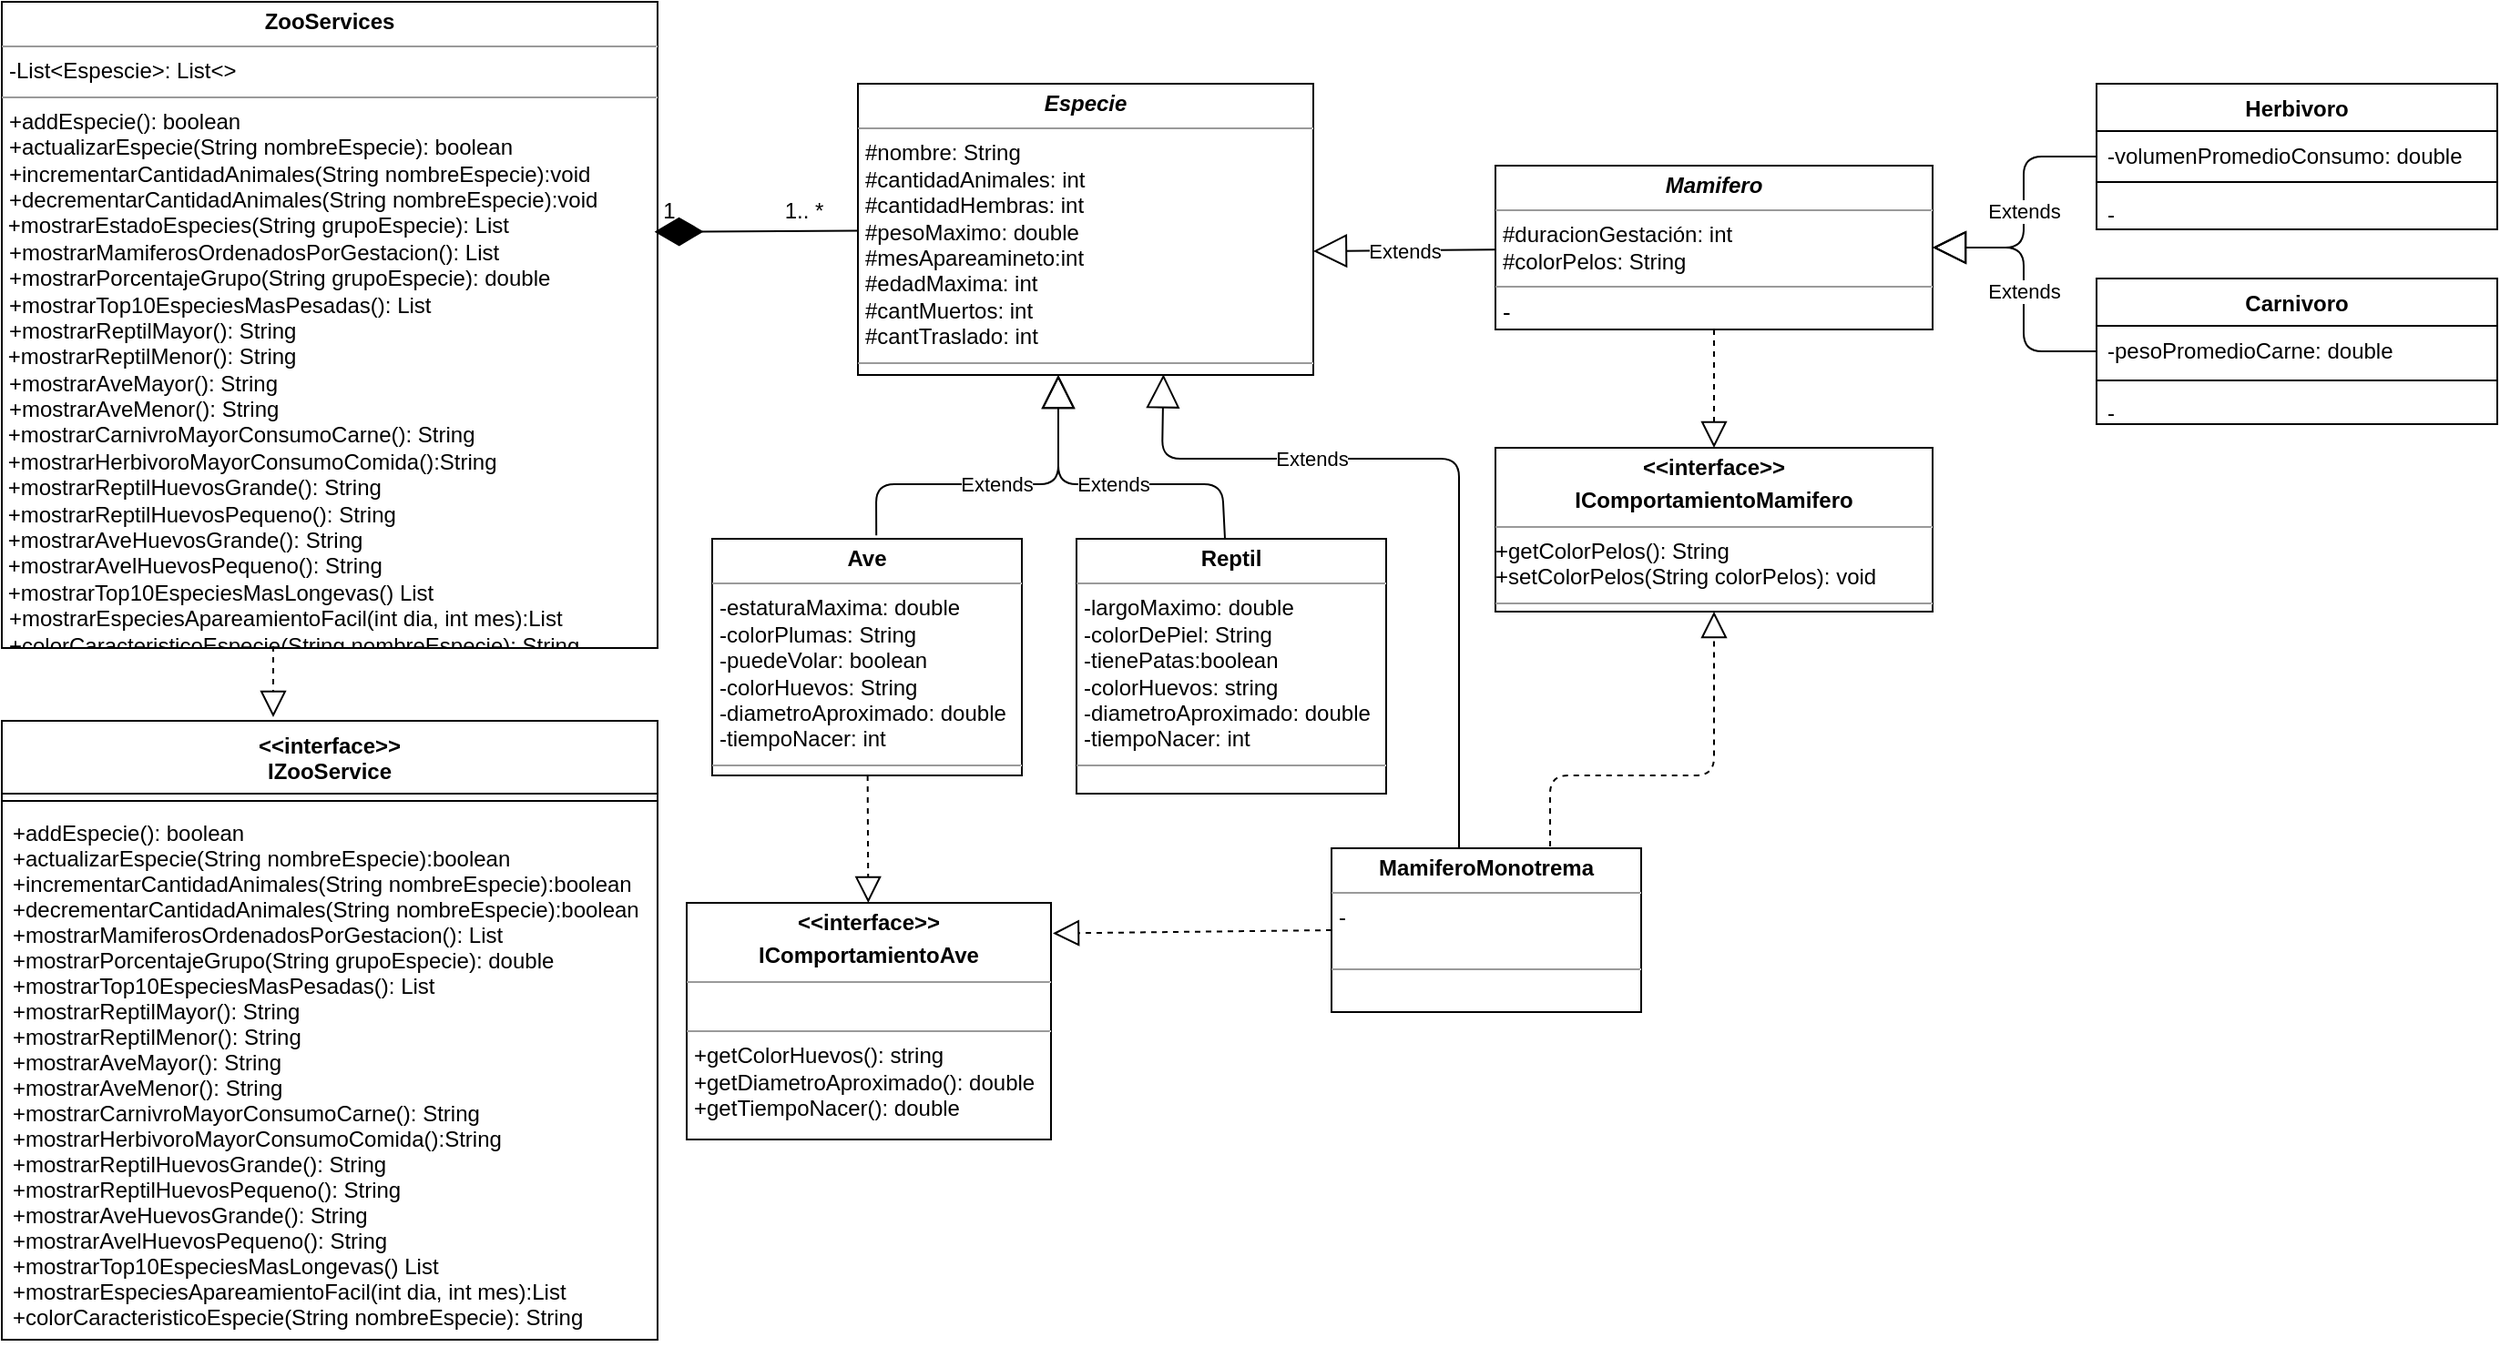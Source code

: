 <mxfile version="14.4.3" type="device" pages="2"><diagram id="dWq0sQtfcU4cW-KQzUrY" name="Página-1"><mxGraphModel dx="1656" dy="1109" grid="1" gridSize="10" guides="1" tooltips="1" connect="1" arrows="1" fold="1" page="1" pageScale="1" pageWidth="1169" pageHeight="827" math="0" shadow="0"><root><mxCell id="0"/><mxCell id="1" parent="0"/><mxCell id="hHsdjN8nv_jf1b3FJBIJ-3" value="&lt;p style=&quot;margin: 0px ; margin-top: 4px ; text-align: center&quot;&gt;&lt;b&gt;ZooServices&lt;/b&gt;&lt;/p&gt;&lt;hr size=&quot;1&quot;&gt;&lt;p style=&quot;margin: 0px ; margin-left: 4px&quot;&gt;-List&amp;lt;Espescie&amp;gt;: List&amp;lt;&amp;gt;&lt;/p&gt;&lt;hr size=&quot;1&quot;&gt;&lt;p style=&quot;margin: 0px ; margin-left: 4px&quot;&gt;&lt;span&gt;+addEspecie(): boolean&lt;/span&gt;&lt;br&gt;&lt;/p&gt;&lt;p style=&quot;margin: 0px ; margin-left: 4px&quot;&gt;+actualizarEspecie(String nombreEspecie): boolean&lt;/p&gt;&lt;p style=&quot;margin: 0px ; margin-left: 4px&quot;&gt;+incrementarCantidadAnimales(String nombreEspecie):void&lt;/p&gt;&lt;p style=&quot;margin: 0px ; margin-left: 4px&quot;&gt;+decrementarCantidadAnimales(String nombreEspecie):void&lt;/p&gt;&lt;p style=&quot;margin: 0px 0px 0px 4px&quot;&gt;&lt;/p&gt;&amp;nbsp;+mostrarEstadoEspecies(String grupoEspecie): List&lt;p style=&quot;margin: 0px 0px 0px 4px&quot;&gt;+mostrarMamiferosOrdenadosPorGestacion(): List&lt;/p&gt;&lt;p style=&quot;margin: 0px 0px 0px 4px&quot;&gt;+mostrarPorcentajeGrupo(String grupoEspecie): double&lt;/p&gt;&lt;p style=&quot;margin: 0px 0px 0px 4px&quot;&gt;+mostrarTop10EspeciesMasPesadas(): List&lt;/p&gt;&lt;p style=&quot;margin: 0px 0px 0px 4px&quot;&gt;+mostrarReptilMayor(): String&lt;/p&gt;&amp;nbsp;+mostrarReptilMenor(): String&lt;p style=&quot;margin: 0px 0px 0px 4px&quot;&gt;+mostrarAveMayor(): String&lt;br&gt;&lt;/p&gt;&lt;p style=&quot;margin: 0px 0px 0px 4px&quot;&gt;+mostrarAveMenor(): String&lt;br&gt;&lt;/p&gt;&amp;nbsp;+mostrarCarnivroMayorConsumoCarne(): String&lt;br&gt;&amp;nbsp;+mostrarHerbivoroMayorConsumoComida():String&lt;br&gt;&amp;nbsp;+mostrarReptilHuevosGrande(): String&lt;br&gt;&amp;nbsp;+mostrarReptilHuevosPequeno(): String&lt;br&gt;&amp;nbsp;+mostrarAveHuevosGrande(): String&lt;br&gt;&amp;nbsp;+mostrarAvelHuevosPequeno(): String&lt;br&gt;&amp;nbsp;+mostrarTop10EspeciesMasLongevas() List&lt;p style=&quot;margin: 0px 0px 0px 4px&quot;&gt;+&lt;span&gt;mostrarEspeciesApareamientoFacil(int dia, int mes):List&lt;/span&gt;&lt;/p&gt;&lt;p style=&quot;margin: 0px 0px 0px 4px&quot;&gt;+colorCaracteristicoEspecie(String nombreEspecie): String&lt;/p&gt;&lt;p style=&quot;margin: 0px ; margin-left: 4px&quot;&gt;&lt;span&gt;&lt;br&gt;&lt;/span&gt;&lt;/p&gt;&lt;p style=&quot;margin: 0px ; margin-left: 4px&quot;&gt;&lt;br&gt;&lt;/p&gt;" style="verticalAlign=top;align=left;overflow=fill;fontSize=12;fontFamily=Helvetica;html=1;" parent="1" vertex="1"><mxGeometry x="-1140" y="-781" width="360" height="355" as="geometry"/></mxCell><mxCell id="hHsdjN8nv_jf1b3FJBIJ-5" value="&lt;p style=&quot;margin: 0px ; margin-top: 4px ; text-align: center&quot;&gt;&lt;b&gt;&lt;i&gt;Especie&lt;/i&gt;&lt;/b&gt;&lt;br&gt;&lt;/p&gt;&lt;hr size=&quot;1&quot;&gt;&lt;p style=&quot;margin: 0px ; margin-left: 4px&quot;&gt;#nombre: String&lt;/p&gt;&lt;p style=&quot;margin: 0px ; margin-left: 4px&quot;&gt;&lt;span&gt;#cantidadAnimales: int&lt;/span&gt;&lt;/p&gt;&lt;p style=&quot;margin: 0px ; margin-left: 4px&quot;&gt;#cantidadHembras: int&lt;/p&gt;&lt;p style=&quot;margin: 0px ; margin-left: 4px&quot;&gt;#pesoMaximo: double&lt;/p&gt;&lt;p style=&quot;margin: 0px ; margin-left: 4px&quot;&gt;#mesApareamineto:int&lt;/p&gt;&lt;p style=&quot;margin: 0px ; margin-left: 4px&quot;&gt;#edadMaxima: int&lt;/p&gt;&lt;p style=&quot;margin: 0px ; margin-left: 4px&quot;&gt;#cantMuertos: int&lt;/p&gt;&lt;p style=&quot;margin: 0px ; margin-left: 4px&quot;&gt;#cantTraslado: int&lt;/p&gt;&lt;hr size=&quot;1&quot;&gt;&lt;p style=&quot;margin: 0px ; margin-left: 4px&quot;&gt;-&lt;/p&gt;" style="verticalAlign=top;align=left;overflow=fill;fontSize=12;fontFamily=Helvetica;html=1;" parent="1" vertex="1"><mxGeometry x="-670" y="-736" width="250" height="160" as="geometry"/></mxCell><mxCell id="hHsdjN8nv_jf1b3FJBIJ-6" value="&lt;p style=&quot;margin: 0px ; margin-top: 4px ; text-align: center&quot;&gt;&lt;b&gt;Reptil&lt;/b&gt;&lt;/p&gt;&lt;hr size=&quot;1&quot;&gt;&lt;p style=&quot;margin: 0px ; margin-left: 4px&quot;&gt;&lt;span&gt;-largoMaximo: double&lt;/span&gt;&lt;br&gt;&lt;/p&gt;&lt;p style=&quot;margin: 0px ; margin-left: 4px&quot;&gt;-colorDePiel: String&lt;/p&gt;&lt;p style=&quot;margin: 0px ; margin-left: 4px&quot;&gt;-tienePatas:boolean&lt;/p&gt;&lt;p style=&quot;margin: 0px 0px 0px 4px&quot;&gt;-colorHuevos: string&lt;/p&gt;&lt;p style=&quot;margin: 0px 0px 0px 4px&quot;&gt;-diametroAproximado: double&lt;/p&gt;&lt;p style=&quot;margin: 0px 0px 0px 4px&quot;&gt;-tiempoNacer: int&lt;/p&gt;&lt;hr size=&quot;1&quot;&gt;&lt;p style=&quot;margin: 0px ; margin-left: 4px&quot;&gt;&lt;br&gt;&lt;/p&gt;" style="verticalAlign=top;align=left;overflow=fill;fontSize=12;fontFamily=Helvetica;html=1;" parent="1" vertex="1"><mxGeometry x="-550" y="-486" width="170" height="140" as="geometry"/></mxCell><mxCell id="hHsdjN8nv_jf1b3FJBIJ-8" value="&lt;p style=&quot;margin: 0px ; margin-top: 4px ; text-align: center&quot;&gt;&lt;b&gt;Ave&lt;/b&gt;&lt;/p&gt;&lt;hr size=&quot;1&quot;&gt;&lt;p style=&quot;margin: 0px 0px 0px 4px&quot;&gt;&lt;span&gt;-estaturaMaxima: double&lt;/span&gt;&lt;br&gt;&lt;/p&gt;&lt;p style=&quot;margin: 0px ; margin-left: 4px&quot;&gt;-colorPlumas: String&lt;/p&gt;&lt;p style=&quot;margin: 0px ; margin-left: 4px&quot;&gt;-puedeVolar: boolean&lt;/p&gt;&lt;p style=&quot;margin: 0px 0px 0px 4px&quot;&gt;-colorHuevos: String&lt;/p&gt;&lt;p style=&quot;margin: 0px 0px 0px 4px&quot;&gt;-diametroAproximado: double&lt;/p&gt;&lt;p style=&quot;margin: 0px 0px 0px 4px&quot;&gt;-tiempoNacer: int&lt;/p&gt;&lt;hr size=&quot;1&quot;&gt;&lt;p style=&quot;margin: 0px ; margin-left: 4px&quot;&gt;&lt;br&gt;&lt;/p&gt;" style="verticalAlign=top;align=left;overflow=fill;fontSize=12;fontFamily=Helvetica;html=1;" parent="1" vertex="1"><mxGeometry x="-750" y="-486" width="170" height="130" as="geometry"/></mxCell><mxCell id="hHsdjN8nv_jf1b3FJBIJ-9" value="&lt;p style=&quot;margin: 0px ; margin-top: 4px ; text-align: center&quot;&gt;&lt;b&gt;&lt;i&gt;Mamifero&lt;/i&gt;&lt;/b&gt;&lt;/p&gt;&lt;hr size=&quot;1&quot;&gt;&lt;p style=&quot;margin: 0px ; margin-left: 4px&quot;&gt;#duracionGestación: int&lt;/p&gt;&lt;p style=&quot;margin: 0px ; margin-left: 4px&quot;&gt;#colorPelos: String&lt;/p&gt;&lt;hr size=&quot;1&quot;&gt;&lt;p style=&quot;margin: 0px 0px 0px 4px ; font-size: 13px&quot;&gt;-&lt;/p&gt;" style="verticalAlign=top;align=left;overflow=fill;fontSize=12;fontFamily=Helvetica;html=1;" parent="1" vertex="1"><mxGeometry x="-320" y="-691" width="240" height="90" as="geometry"/></mxCell><mxCell id="iPTttJxZ7gZ3ZzNGSt5m-3" value="" style="endArrow=block;dashed=1;endFill=0;endSize=12;html=1;" parent="1" edge="1"><mxGeometry width="160" relative="1" as="geometry"><mxPoint x="-991" y="-427" as="sourcePoint"/><mxPoint x="-991" y="-388" as="targetPoint"/><Array as="points"/></mxGeometry></mxCell><mxCell id="55RqYbAbi3FWFuPAn66F-1" value="&lt;&lt;interface&gt;&gt;&#10;IZooService" style="swimlane;fontStyle=1;align=center;verticalAlign=top;childLayout=stackLayout;horizontal=1;startSize=40;horizontalStack=0;resizeParent=1;resizeParentMax=0;resizeLast=0;collapsible=1;marginBottom=0;" parent="1" vertex="1"><mxGeometry x="-1140" y="-386" width="360" height="340" as="geometry"/></mxCell><mxCell id="55RqYbAbi3FWFuPAn66F-3" value="" style="line;strokeWidth=1;fillColor=none;align=left;verticalAlign=middle;spacingTop=-1;spacingLeft=3;spacingRight=3;rotatable=0;labelPosition=right;points=[];portConstraint=eastwest;" parent="55RqYbAbi3FWFuPAn66F-1" vertex="1"><mxGeometry y="40" width="360" height="8" as="geometry"/></mxCell><mxCell id="55RqYbAbi3FWFuPAn66F-4" value="+addEspecie(): boolean&#10;+actualizarEspecie(String nombreEspecie):boolean&#10;+incrementarCantidadAnimales(String nombreEspecie):boolean&#10;+decrementarCantidadAnimales(String nombreEspecie):boolean&#10;+mostrarMamiferosOrdenadosPorGestacion(): List&#10;+mostrarPorcentajeGrupo(String grupoEspecie): double&#10;+mostrarTop10EspeciesMasPesadas(): List&#10;+mostrarReptilMayor(): String &#10;+mostrarReptilMenor(): String&#10;+mostrarAveMayor(): String&#10;+mostrarAveMenor(): String&#10;+mostrarCarnivroMayorConsumoCarne(): String&#10;+mostrarHerbivoroMayorConsumoComida():String&#10;+mostrarReptilHuevosGrande(): String&#10;+mostrarReptilHuevosPequeno(): String&#10;+mostrarAveHuevosGrande(): String&#10;+mostrarAvelHuevosPequeno(): String&#10;+mostrarTop10EspeciesMasLongevas() List&#10;+mostrarEspeciesApareamientoFacil(int dia, int mes):List&#10;+colorCaracteristicoEspecie(String nombreEspecie): String" style="text;strokeColor=none;fillColor=none;align=left;verticalAlign=top;spacingLeft=4;spacingRight=4;overflow=hidden;rotatable=0;points=[[0,0.5],[1,0.5]];portConstraint=eastwest;" parent="55RqYbAbi3FWFuPAn66F-1" vertex="1"><mxGeometry y="48" width="360" height="292" as="geometry"/></mxCell><mxCell id="55RqYbAbi3FWFuPAn66F-5" value="Extends" style="endArrow=block;endSize=16;endFill=0;html=1;entryX=0.44;entryY=1;entryDx=0;entryDy=0;entryPerimeter=0;exitX=0.53;exitY=-0.014;exitDx=0;exitDy=0;exitPerimeter=0;" parent="1" source="hHsdjN8nv_jf1b3FJBIJ-8" target="hHsdjN8nv_jf1b3FJBIJ-5" edge="1"><mxGeometry width="160" relative="1" as="geometry"><mxPoint x="-660" y="-486" as="sourcePoint"/><mxPoint x="-560" y="-566" as="targetPoint"/><Array as="points"><mxPoint x="-660" y="-516"/><mxPoint x="-560" y="-516"/></Array></mxGeometry></mxCell><mxCell id="55RqYbAbi3FWFuPAn66F-6" value="Extends" style="endArrow=block;endSize=16;endFill=0;html=1;" parent="1" source="hHsdjN8nv_jf1b3FJBIJ-6" edge="1"><mxGeometry width="160" relative="1" as="geometry"><mxPoint x="-660" y="-486" as="sourcePoint"/><mxPoint x="-560" y="-576" as="targetPoint"/><Array as="points"><mxPoint x="-470" y="-516"/><mxPoint x="-560" y="-516"/></Array></mxGeometry></mxCell><mxCell id="55RqYbAbi3FWFuPAn66F-8" value="Extends" style="endArrow=block;endSize=16;endFill=0;html=1;" parent="1" source="hHsdjN8nv_jf1b3FJBIJ-9" edge="1"><mxGeometry width="160" relative="1" as="geometry"><mxPoint x="-320" y="-646" as="sourcePoint"/><mxPoint x="-420" y="-644" as="targetPoint"/></mxGeometry></mxCell><mxCell id="55RqYbAbi3FWFuPAn66F-9" value="Herbivoro" style="swimlane;fontStyle=1;align=center;verticalAlign=top;childLayout=stackLayout;horizontal=1;startSize=26;horizontalStack=0;resizeParent=1;resizeParentMax=0;resizeLast=0;collapsible=1;marginBottom=0;" parent="1" vertex="1"><mxGeometry x="10" y="-736" width="220" height="80" as="geometry"/></mxCell><mxCell id="55RqYbAbi3FWFuPAn66F-10" value="-volumenPromedioConsumo: double" style="text;strokeColor=none;fillColor=none;align=left;verticalAlign=top;spacingLeft=4;spacingRight=4;overflow=hidden;rotatable=0;points=[[0,0.5],[1,0.5]];portConstraint=eastwest;" parent="55RqYbAbi3FWFuPAn66F-9" vertex="1"><mxGeometry y="26" width="220" height="24" as="geometry"/></mxCell><mxCell id="55RqYbAbi3FWFuPAn66F-11" value="" style="line;strokeWidth=1;fillColor=none;align=left;verticalAlign=middle;spacingTop=-1;spacingLeft=3;spacingRight=3;rotatable=0;labelPosition=right;points=[];portConstraint=eastwest;" parent="55RqYbAbi3FWFuPAn66F-9" vertex="1"><mxGeometry y="50" width="220" height="8" as="geometry"/></mxCell><mxCell id="55RqYbAbi3FWFuPAn66F-12" value="-" style="text;strokeColor=none;fillColor=none;align=left;verticalAlign=top;spacingLeft=4;spacingRight=4;overflow=hidden;rotatable=0;points=[[0,0.5],[1,0.5]];portConstraint=eastwest;" parent="55RqYbAbi3FWFuPAn66F-9" vertex="1"><mxGeometry y="58" width="220" height="22" as="geometry"/></mxCell><mxCell id="55RqYbAbi3FWFuPAn66F-13" value="Carnivoro" style="swimlane;fontStyle=1;align=center;verticalAlign=top;childLayout=stackLayout;horizontal=1;startSize=26;horizontalStack=0;resizeParent=1;resizeParentMax=0;resizeLast=0;collapsible=1;marginBottom=0;" parent="1" vertex="1"><mxGeometry x="10" y="-629" width="220" height="80" as="geometry"/></mxCell><mxCell id="55RqYbAbi3FWFuPAn66F-14" value="-pesoPromedioCarne: double" style="text;strokeColor=none;fillColor=none;align=left;verticalAlign=top;spacingLeft=4;spacingRight=4;overflow=hidden;rotatable=0;points=[[0,0.5],[1,0.5]];portConstraint=eastwest;" parent="55RqYbAbi3FWFuPAn66F-13" vertex="1"><mxGeometry y="26" width="220" height="26" as="geometry"/></mxCell><mxCell id="55RqYbAbi3FWFuPAn66F-15" value="" style="line;strokeWidth=1;fillColor=none;align=left;verticalAlign=middle;spacingTop=-1;spacingLeft=3;spacingRight=3;rotatable=0;labelPosition=right;points=[];portConstraint=eastwest;" parent="55RqYbAbi3FWFuPAn66F-13" vertex="1"><mxGeometry y="52" width="220" height="8" as="geometry"/></mxCell><mxCell id="55RqYbAbi3FWFuPAn66F-16" value="-" style="text;strokeColor=none;fillColor=none;align=left;verticalAlign=top;spacingLeft=4;spacingRight=4;overflow=hidden;rotatable=0;points=[[0,0.5],[1,0.5]];portConstraint=eastwest;" parent="55RqYbAbi3FWFuPAn66F-13" vertex="1"><mxGeometry y="60" width="220" height="20" as="geometry"/></mxCell><mxCell id="55RqYbAbi3FWFuPAn66F-17" value="Extends" style="endArrow=block;endSize=16;endFill=0;html=1;" parent="1" source="55RqYbAbi3FWFuPAn66F-9" edge="1"><mxGeometry width="160" relative="1" as="geometry"><mxPoint x="-400" y="-496" as="sourcePoint"/><mxPoint x="-80" y="-646" as="targetPoint"/><Array as="points"><mxPoint x="-30" y="-696"/><mxPoint x="-30" y="-646"/></Array></mxGeometry></mxCell><mxCell id="55RqYbAbi3FWFuPAn66F-18" value="Extends" style="endArrow=block;endSize=16;endFill=0;html=1;" parent="1" source="55RqYbAbi3FWFuPAn66F-13" target="hHsdjN8nv_jf1b3FJBIJ-9" edge="1"><mxGeometry width="160" relative="1" as="geometry"><mxPoint x="-400" y="-496" as="sourcePoint"/><mxPoint x="-100" y="-506" as="targetPoint"/><Array as="points"><mxPoint x="-30" y="-589"/><mxPoint x="-30" y="-646"/></Array></mxGeometry></mxCell><mxCell id="55RqYbAbi3FWFuPAn66F-19" value="" style="endArrow=diamondThin;endFill=1;endSize=24;html=1;entryX=0.117;entryY=1.067;entryDx=0;entryDy=0;entryPerimeter=0;" parent="1" source="hHsdjN8nv_jf1b3FJBIJ-5" target="i6tEi41-0dk6gTvO2Lr0-1" edge="1"><mxGeometry width="160" relative="1" as="geometry"><mxPoint x="-750" y="-596" as="sourcePoint"/><mxPoint x="-780" y="-656" as="targetPoint"/></mxGeometry></mxCell><mxCell id="UHtj-DQBzEdvLvytTYCj-1" value="&lt;p style=&quot;margin: 0px ; margin-top: 4px ; text-align: center&quot;&gt;&lt;b&gt;&amp;lt;&amp;lt;interface&amp;gt;&amp;gt;&lt;/b&gt;&lt;/p&gt;&lt;p style=&quot;margin: 0px ; margin-top: 4px ; text-align: center&quot;&gt;&lt;b&gt;IComportamientoAve&lt;/b&gt;&lt;/p&gt;&lt;hr size=&quot;1&quot;&gt;&lt;p style=&quot;margin: 0px 0px 0px 4px&quot;&gt;&lt;br&gt;&lt;/p&gt;&lt;hr size=&quot;1&quot;&gt;&lt;p style=&quot;margin: 0px 0px 0px 4px&quot;&gt;&lt;span&gt;+getColorHuevos(): string&lt;/span&gt;&lt;br&gt;&lt;/p&gt;&lt;p style=&quot;margin: 0px 0px 0px 4px&quot;&gt;+getDiametroAproximado(): double&lt;/p&gt;&lt;p style=&quot;margin: 0px 0px 0px 4px&quot;&gt;+getTiempoNacer(): double&lt;/p&gt;" style="verticalAlign=top;align=left;overflow=fill;fontSize=12;fontFamily=Helvetica;html=1;" parent="1" vertex="1"><mxGeometry x="-764" y="-286" width="200" height="130" as="geometry"/></mxCell><mxCell id="UHtj-DQBzEdvLvytTYCj-3" value="" style="endArrow=block;dashed=1;endFill=0;endSize=12;html=1;" parent="1" source="hHsdjN8nv_jf1b3FJBIJ-8" target="UHtj-DQBzEdvLvytTYCj-1" edge="1"><mxGeometry width="160" relative="1" as="geometry"><mxPoint x="-490" y="-306" as="sourcePoint"/><mxPoint x="-695" y="-286" as="targetPoint"/></mxGeometry></mxCell><mxCell id="UHtj-DQBzEdvLvytTYCj-4" value="&lt;p style=&quot;margin: 0px ; margin-top: 4px ; text-align: center&quot;&gt;&lt;b&gt;&amp;lt;&amp;lt;interface&amp;gt;&amp;gt;&lt;/b&gt;&lt;/p&gt;&lt;p style=&quot;margin: 0px ; margin-top: 4px ; text-align: center&quot;&gt;&lt;b&gt;IComportamientoMamifero&lt;/b&gt;&lt;/p&gt;&lt;hr size=&quot;1&quot;&gt;&lt;p style=&quot;margin: 0px ; margin-left: 4px&quot;&gt;&lt;/p&gt;+getColorPelos():&amp;nbsp;&lt;span&gt;String&lt;br&gt;&lt;/span&gt;+setColorPelos(String colorPelos): void&lt;br&gt;&lt;hr size=&quot;1&quot;&gt;&lt;p style=&quot;margin: 0px 0px 0px 4px ; font-size: 13px&quot;&gt;-&lt;/p&gt;" style="verticalAlign=top;align=left;overflow=fill;fontSize=12;fontFamily=Helvetica;html=1;" parent="1" vertex="1"><mxGeometry x="-320" y="-536" width="240" height="90" as="geometry"/></mxCell><mxCell id="UHtj-DQBzEdvLvytTYCj-5" value="" style="endArrow=block;dashed=1;endFill=0;endSize=12;html=1;exitX=0.5;exitY=1;exitDx=0;exitDy=0;" parent="1" source="hHsdjN8nv_jf1b3FJBIJ-9" edge="1"><mxGeometry width="160" relative="1" as="geometry"><mxPoint x="-360" y="-346" as="sourcePoint"/><mxPoint x="-200" y="-536" as="targetPoint"/></mxGeometry></mxCell><mxCell id="UHtj-DQBzEdvLvytTYCj-6" value="&lt;p style=&quot;margin: 0px ; margin-top: 4px ; text-align: center&quot;&gt;&lt;b&gt;MamiferoMonotrema&lt;/b&gt;&lt;/p&gt;&lt;hr size=&quot;1&quot;&gt;&lt;p style=&quot;margin: 0px 0px 0px 4px&quot;&gt;-&lt;/p&gt;&lt;p style=&quot;margin: 0px ; margin-left: 4px&quot;&gt;&lt;br&gt;&lt;/p&gt;&lt;hr size=&quot;1&quot;&gt;&lt;p style=&quot;margin: 0px ; margin-left: 4px&quot;&gt;&lt;br&gt;&lt;/p&gt;" style="verticalAlign=top;align=left;overflow=fill;fontSize=12;fontFamily=Helvetica;html=1;" parent="1" vertex="1"><mxGeometry x="-410" y="-316" width="170" height="90" as="geometry"/></mxCell><mxCell id="UHtj-DQBzEdvLvytTYCj-7" value="" style="endArrow=block;dashed=1;endFill=0;endSize=12;html=1;entryX=1.005;entryY=0.129;entryDx=0;entryDy=0;entryPerimeter=0;exitX=0;exitY=0.5;exitDx=0;exitDy=0;" parent="1" source="UHtj-DQBzEdvLvytTYCj-6" target="UHtj-DQBzEdvLvytTYCj-1" edge="1"><mxGeometry width="160" relative="1" as="geometry"><mxPoint x="-410" y="-268" as="sourcePoint"/><mxPoint x="-610" y="-257" as="targetPoint"/></mxGeometry></mxCell><mxCell id="UHtj-DQBzEdvLvytTYCj-8" value="" style="endArrow=block;dashed=1;endFill=0;endSize=12;html=1;entryX=0.5;entryY=1;entryDx=0;entryDy=0;exitX=0.706;exitY=-0.011;exitDx=0;exitDy=0;exitPerimeter=0;" parent="1" source="UHtj-DQBzEdvLvytTYCj-6" target="UHtj-DQBzEdvLvytTYCj-4" edge="1"><mxGeometry width="160" relative="1" as="geometry"><mxPoint x="-320" y="-316" as="sourcePoint"/><mxPoint x="-160" y="-316" as="targetPoint"/><Array as="points"><mxPoint x="-290" y="-356"/><mxPoint x="-200" y="-356"/></Array></mxGeometry></mxCell><mxCell id="UHtj-DQBzEdvLvytTYCj-10" style="edgeStyle=orthogonalEdgeStyle;rounded=0;orthogonalLoop=1;jettySize=auto;html=1;exitX=0.5;exitY=1;exitDx=0;exitDy=0;" parent="1" source="UHtj-DQBzEdvLvytTYCj-6" target="UHtj-DQBzEdvLvytTYCj-6" edge="1"><mxGeometry relative="1" as="geometry"/></mxCell><mxCell id="i6tEi41-0dk6gTvO2Lr0-1" value="1" style="text;html=1;align=center;verticalAlign=middle;resizable=0;points=[];autosize=1;" parent="1" vertex="1"><mxGeometry x="-784" y="-676" width="20" height="20" as="geometry"/></mxCell><mxCell id="i6tEi41-0dk6gTvO2Lr0-3" value="1.. *" style="text;html=1;align=center;verticalAlign=middle;resizable=0;points=[];autosize=1;" parent="1" vertex="1"><mxGeometry x="-720" y="-676" width="40" height="20" as="geometry"/></mxCell><mxCell id="Epqx36vwJXsk4NjxncIZ-1" value="Extends" style="endArrow=block;endSize=16;endFill=0;html=1;entryX=0.671;entryY=0.998;entryDx=0;entryDy=0;entryPerimeter=0;" parent="1" target="hHsdjN8nv_jf1b3FJBIJ-5" edge="1"><mxGeometry x="0.393" width="160" relative="1" as="geometry"><mxPoint x="-340" y="-316" as="sourcePoint"/><mxPoint x="-560" y="-576" as="targetPoint"/><Array as="points"><mxPoint x="-340" y="-530"/><mxPoint x="-503" y="-530"/></Array><mxPoint as="offset"/></mxGeometry></mxCell></root></mxGraphModel></diagram><diagram id="3qm5JuOSIv8h5xuGTbfh" name="Página-2"><mxGraphModel dx="852" dy="1321" grid="1" gridSize="10" guides="1" tooltips="1" connect="1" arrows="1" fold="1" page="1" pageScale="1" pageWidth="1169" pageHeight="827" math="0" shadow="0"><root><mxCell id="pvcWAjBG43o6EvJKUZke-0"/><mxCell id="pvcWAjBG43o6EvJKUZke-1" parent="pvcWAjBG43o6EvJKUZke-0"/><mxCell id="PfwZB6VNAKNRJCDeuZf4-0" value="ZooService" style="swimlane;fontStyle=0;childLayout=stackLayout;horizontal=1;startSize=26;fillColor=none;horizontalStack=0;resizeParent=1;resizeParentMax=0;resizeLast=0;collapsible=1;marginBottom=0;align=left;" parent="pvcWAjBG43o6EvJKUZke-1" vertex="1"><mxGeometry x="40" y="-770" width="300" height="298" as="geometry"/></mxCell><mxCell id="PfwZB6VNAKNRJCDeuZf4-2" value="Colaboradores: Especie" style="text;strokeColor=none;fillColor=none;align=left;verticalAlign=top;spacingLeft=4;spacingRight=4;overflow=hidden;rotatable=0;points=[[0,0.5],[1,0.5]];portConstraint=eastwest;" parent="PfwZB6VNAKNRJCDeuZf4-0" vertex="1"><mxGeometry y="26" width="300" height="26" as="geometry"/></mxCell><mxCell id="88OqUPsIgtYjD9cYI73N-0" value="" style="line;strokeWidth=1;fillColor=none;align=left;verticalAlign=middle;spacingTop=-1;spacingLeft=3;spacingRight=3;rotatable=0;labelPosition=right;points=[];portConstraint=eastwest;" parent="PfwZB6VNAKNRJCDeuZf4-0" vertex="1"><mxGeometry y="52" width="300" height="8" as="geometry"/></mxCell><mxCell id="PfwZB6VNAKNRJCDeuZf4-3" value="+addEspecie&#10;+actualizarEspecie&#10;+incrementarCantidadAnimales&#10;+decrementarCantidadAnimales&#10;+mostrarEstadoEspecies&#10;+mostrarMamiferosOrdenadosPorGestacion&#10;+mostrarCantidadYPorcentajeGrupod&#10;+mostrarTop10EspeciesMasPesadas&#10;+mostrarReptilYAviaExtremos&#10;+mostrarMamiferosExtremosConsumo&#10;+mostrarReptilesYAvesExtremosHuevos&#10;+mostrarTop10EspeciesMasLongevas&#10;+mostrarEspeciesApareamientoFacil&#10;+colorCaracteristicoEspecie" style="text;strokeColor=none;fillColor=none;align=left;verticalAlign=top;spacingLeft=4;spacingRight=4;overflow=hidden;rotatable=0;points=[[0,0.5],[1,0.5]];portConstraint=eastwest;" parent="PfwZB6VNAKNRJCDeuZf4-0" vertex="1"><mxGeometry y="60" width="300" height="238" as="geometry"/></mxCell><mxCell id="88OqUPsIgtYjD9cYI73N-1" value="Especie" style="swimlane;fontStyle=0;childLayout=stackLayout;horizontal=1;startSize=26;fillColor=none;horizontalStack=0;resizeParent=1;resizeParentMax=0;resizeLast=0;collapsible=1;marginBottom=0;align=left;" parent="pvcWAjBG43o6EvJKUZke-1" vertex="1"><mxGeometry x="380" y="-770" width="300" height="298" as="geometry"/></mxCell><mxCell id="88OqUPsIgtYjD9cYI73N-2" value="Colaboradores: " style="text;strokeColor=none;fillColor=none;align=left;verticalAlign=top;spacingLeft=4;spacingRight=4;overflow=hidden;rotatable=0;points=[[0,0.5],[1,0.5]];portConstraint=eastwest;" parent="88OqUPsIgtYjD9cYI73N-1" vertex="1"><mxGeometry y="26" width="300" height="26" as="geometry"/></mxCell><mxCell id="88OqUPsIgtYjD9cYI73N-3" value="" style="line;strokeWidth=1;fillColor=none;align=left;verticalAlign=middle;spacingTop=-1;spacingLeft=3;spacingRight=3;rotatable=0;labelPosition=right;points=[];portConstraint=eastwest;" parent="88OqUPsIgtYjD9cYI73N-1" vertex="1"><mxGeometry y="52" width="300" height="8" as="geometry"/></mxCell><mxCell id="88OqUPsIgtYjD9cYI73N-4" value="nombre&#10;cantidad de animales &#10;cantidad de hermbras&#10;peso maximo&#10;fecha de apareamiento&#10;edad maxima&#10;grupo especie&#10;" style="text;strokeColor=none;fillColor=none;align=left;verticalAlign=top;spacingLeft=4;spacingRight=4;overflow=hidden;rotatable=0;points=[[0,0.5],[1,0.5]];portConstraint=eastwest;" parent="88OqUPsIgtYjD9cYI73N-1" vertex="1"><mxGeometry y="60" width="300" height="238" as="geometry"/></mxCell><mxCell id="88OqUPsIgtYjD9cYI73N-5" value="Mamifero" style="swimlane;fontStyle=0;childLayout=stackLayout;horizontal=1;startSize=26;fillColor=none;horizontalStack=0;resizeParent=1;resizeParentMax=0;resizeLast=0;collapsible=1;marginBottom=0;align=left;" parent="pvcWAjBG43o6EvJKUZke-1" vertex="1"><mxGeometry x="730" y="-770" width="300" height="298" as="geometry"/></mxCell><mxCell id="88OqUPsIgtYjD9cYI73N-6" value="Colaboradores: Especie " style="text;strokeColor=none;fillColor=none;align=left;verticalAlign=top;spacingLeft=4;spacingRight=4;overflow=hidden;rotatable=0;points=[[0,0.5],[1,0.5]];portConstraint=eastwest;" parent="88OqUPsIgtYjD9cYI73N-5" vertex="1"><mxGeometry y="26" width="300" height="26" as="geometry"/></mxCell><mxCell id="88OqUPsIgtYjD9cYI73N-7" value="" style="line;strokeWidth=1;fillColor=none;align=left;verticalAlign=middle;spacingTop=-1;spacingLeft=3;spacingRight=3;rotatable=0;labelPosition=right;points=[];portConstraint=eastwest;" parent="88OqUPsIgtYjD9cYI73N-5" vertex="1"><mxGeometry y="52" width="300" height="8" as="geometry"/></mxCell><mxCell id="88OqUPsIgtYjD9cYI73N-8" value="periodo de gestacíon&#10;color de pelos" style="text;strokeColor=none;fillColor=none;align=left;verticalAlign=top;spacingLeft=4;spacingRight=4;overflow=hidden;rotatable=0;points=[[0,0.5],[1,0.5]];portConstraint=eastwest;" parent="88OqUPsIgtYjD9cYI73N-5" vertex="1"><mxGeometry y="60" width="300" height="238" as="geometry"/></mxCell><mxCell id="88OqUPsIgtYjD9cYI73N-9" value="Reptil" style="swimlane;fontStyle=0;childLayout=stackLayout;horizontal=1;startSize=26;fillColor=none;horizontalStack=0;resizeParent=1;resizeParentMax=0;resizeLast=0;collapsible=1;marginBottom=0;align=left;" parent="pvcWAjBG43o6EvJKUZke-1" vertex="1"><mxGeometry x="40" y="-440" width="300" height="298" as="geometry"/></mxCell><mxCell id="88OqUPsIgtYjD9cYI73N-10" value="Colaboradores: Especie " style="text;strokeColor=none;fillColor=none;align=left;verticalAlign=top;spacingLeft=4;spacingRight=4;overflow=hidden;rotatable=0;points=[[0,0.5],[1,0.5]];portConstraint=eastwest;" parent="88OqUPsIgtYjD9cYI73N-9" vertex="1"><mxGeometry y="26" width="300" height="26" as="geometry"/></mxCell><mxCell id="88OqUPsIgtYjD9cYI73N-11" value="" style="line;strokeWidth=1;fillColor=none;align=left;verticalAlign=middle;spacingTop=-1;spacingLeft=3;spacingRight=3;rotatable=0;labelPosition=right;points=[];portConstraint=eastwest;" parent="88OqUPsIgtYjD9cYI73N-9" vertex="1"><mxGeometry y="52" width="300" height="8" as="geometry"/></mxCell><mxCell id="88OqUPsIgtYjD9cYI73N-12" value="largo maximo&#10;color de piel&#10;tiene patas&#10;color de huevos&#10;diametro aproximado de los huevos&#10;tiempo que demora en nacer" style="text;strokeColor=none;fillColor=none;align=left;verticalAlign=top;spacingLeft=4;spacingRight=4;overflow=hidden;rotatable=0;points=[[0,0.5],[1,0.5]];portConstraint=eastwest;" parent="88OqUPsIgtYjD9cYI73N-9" vertex="1"><mxGeometry y="60" width="300" height="238" as="geometry"/></mxCell><mxCell id="88OqUPsIgtYjD9cYI73N-14" value="Ave" style="swimlane;fontStyle=0;childLayout=stackLayout;horizontal=1;startSize=26;fillColor=none;horizontalStack=0;resizeParent=1;resizeParentMax=0;resizeLast=0;collapsible=1;marginBottom=0;align=left;" parent="pvcWAjBG43o6EvJKUZke-1" vertex="1"><mxGeometry x="380" y="-440" width="300" height="298" as="geometry"/></mxCell><mxCell id="88OqUPsIgtYjD9cYI73N-15" value="Colaboradores: Especie " style="text;strokeColor=none;fillColor=none;align=left;verticalAlign=top;spacingLeft=4;spacingRight=4;overflow=hidden;rotatable=0;points=[[0,0.5],[1,0.5]];portConstraint=eastwest;" parent="88OqUPsIgtYjD9cYI73N-14" vertex="1"><mxGeometry y="26" width="300" height="26" as="geometry"/></mxCell><mxCell id="88OqUPsIgtYjD9cYI73N-16" value="" style="line;strokeWidth=1;fillColor=none;align=left;verticalAlign=middle;spacingTop=-1;spacingLeft=3;spacingRight=3;rotatable=0;labelPosition=right;points=[];portConstraint=eastwest;" parent="88OqUPsIgtYjD9cYI73N-14" vertex="1"><mxGeometry y="52" width="300" height="8" as="geometry"/></mxCell><mxCell id="88OqUPsIgtYjD9cYI73N-17" value="estatura maximo&#10;color de plumas&#10;puede volar&#10;color de huevos&#10;diametro aproximado de los huevos&#10;tiempo que demora en nacer" style="text;strokeColor=none;fillColor=none;align=left;verticalAlign=top;spacingLeft=4;spacingRight=4;overflow=hidden;rotatable=0;points=[[0,0.5],[1,0.5]];portConstraint=eastwest;" parent="88OqUPsIgtYjD9cYI73N-14" vertex="1"><mxGeometry y="60" width="300" height="238" as="geometry"/></mxCell><mxCell id="88OqUPsIgtYjD9cYI73N-18" value="MamiferoMonotrea" style="swimlane;fontStyle=0;childLayout=stackLayout;horizontal=1;startSize=26;fillColor=none;horizontalStack=0;resizeParent=1;resizeParentMax=0;resizeLast=0;collapsible=1;marginBottom=0;align=left;" parent="pvcWAjBG43o6EvJKUZke-1" vertex="1"><mxGeometry x="730" y="-440" width="300" height="298" as="geometry"/></mxCell><mxCell id="88OqUPsIgtYjD9cYI73N-19" value="Colaboradores: Especie " style="text;strokeColor=none;fillColor=none;align=left;verticalAlign=top;spacingLeft=4;spacingRight=4;overflow=hidden;rotatable=0;points=[[0,0.5],[1,0.5]];portConstraint=eastwest;" parent="88OqUPsIgtYjD9cYI73N-18" vertex="1"><mxGeometry y="26" width="300" height="26" as="geometry"/></mxCell><mxCell id="88OqUPsIgtYjD9cYI73N-20" value="" style="line;strokeWidth=1;fillColor=none;align=left;verticalAlign=middle;spacingTop=-1;spacingLeft=3;spacingRight=3;rotatable=0;labelPosition=right;points=[];portConstraint=eastwest;" parent="88OqUPsIgtYjD9cYI73N-18" vertex="1"><mxGeometry y="52" width="300" height="8" as="geometry"/></mxCell><mxCell id="88OqUPsIgtYjD9cYI73N-21" value="color de pelo&#10;color de huevos&#10;diametro aproximado de los huevos&#10;tiempo que demora en nacer" style="text;strokeColor=none;fillColor=none;align=left;verticalAlign=top;spacingLeft=4;spacingRight=4;overflow=hidden;rotatable=0;points=[[0,0.5],[1,0.5]];portConstraint=eastwest;" parent="88OqUPsIgtYjD9cYI73N-18" vertex="1"><mxGeometry y="60" width="300" height="238" as="geometry"/></mxCell><mxCell id="88OqUPsIgtYjD9cYI73N-22" value="Herbivoro" style="swimlane;fontStyle=0;childLayout=stackLayout;horizontal=1;startSize=26;fillColor=none;horizontalStack=0;resizeParent=1;resizeParentMax=0;resizeLast=0;collapsible=1;marginBottom=0;align=left;" parent="pvcWAjBG43o6EvJKUZke-1" vertex="1"><mxGeometry x="1070" y="-770" width="300" height="298" as="geometry"/></mxCell><mxCell id="88OqUPsIgtYjD9cYI73N-23" value="Colaboradores: Mamifero " style="text;strokeColor=none;fillColor=none;align=left;verticalAlign=top;spacingLeft=4;spacingRight=4;overflow=hidden;rotatable=0;points=[[0,0.5],[1,0.5]];portConstraint=eastwest;" parent="88OqUPsIgtYjD9cYI73N-22" vertex="1"><mxGeometry y="26" width="300" height="26" as="geometry"/></mxCell><mxCell id="88OqUPsIgtYjD9cYI73N-24" value="" style="line;strokeWidth=1;fillColor=none;align=left;verticalAlign=middle;spacingTop=-1;spacingLeft=3;spacingRight=3;rotatable=0;labelPosition=right;points=[];portConstraint=eastwest;" parent="88OqUPsIgtYjD9cYI73N-22" vertex="1"><mxGeometry y="52" width="300" height="8" as="geometry"/></mxCell><mxCell id="88OqUPsIgtYjD9cYI73N-25" value="volumen de comida que consume" style="text;strokeColor=none;fillColor=none;align=left;verticalAlign=top;spacingLeft=4;spacingRight=4;overflow=hidden;rotatable=0;points=[[0,0.5],[1,0.5]];portConstraint=eastwest;" parent="88OqUPsIgtYjD9cYI73N-22" vertex="1"><mxGeometry y="60" width="300" height="238" as="geometry"/></mxCell><mxCell id="88OqUPsIgtYjD9cYI73N-26" value="Carnivoro" style="swimlane;fontStyle=0;childLayout=stackLayout;horizontal=1;startSize=26;fillColor=none;horizontalStack=0;resizeParent=1;resizeParentMax=0;resizeLast=0;collapsible=1;marginBottom=0;align=left;" parent="pvcWAjBG43o6EvJKUZke-1" vertex="1"><mxGeometry x="1430" y="-770" width="300" height="298" as="geometry"/></mxCell><mxCell id="88OqUPsIgtYjD9cYI73N-27" value="Colaboradores: Mamifero " style="text;strokeColor=none;fillColor=none;align=left;verticalAlign=top;spacingLeft=4;spacingRight=4;overflow=hidden;rotatable=0;points=[[0,0.5],[1,0.5]];portConstraint=eastwest;" parent="88OqUPsIgtYjD9cYI73N-26" vertex="1"><mxGeometry y="26" width="300" height="26" as="geometry"/></mxCell><mxCell id="88OqUPsIgtYjD9cYI73N-28" value="" style="line;strokeWidth=1;fillColor=none;align=left;verticalAlign=middle;spacingTop=-1;spacingLeft=3;spacingRight=3;rotatable=0;labelPosition=right;points=[];portConstraint=eastwest;" parent="88OqUPsIgtYjD9cYI73N-26" vertex="1"><mxGeometry y="52" width="300" height="8" as="geometry"/></mxCell><mxCell id="88OqUPsIgtYjD9cYI73N-29" value="peso de carne que consume" style="text;strokeColor=none;fillColor=none;align=left;verticalAlign=top;spacingLeft=4;spacingRight=4;overflow=hidden;rotatable=0;points=[[0,0.5],[1,0.5]];portConstraint=eastwest;" parent="88OqUPsIgtYjD9cYI73N-26" vertex="1"><mxGeometry y="60" width="300" height="238" as="geometry"/></mxCell></root></mxGraphModel></diagram></mxfile>